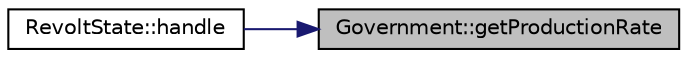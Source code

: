 digraph "Government::getProductionRate"
{
 // LATEX_PDF_SIZE
  edge [fontname="Helvetica",fontsize="10",labelfontname="Helvetica",labelfontsize="10"];
  node [fontname="Helvetica",fontsize="10",shape=record];
  rankdir="RL";
  Node1 [label="Government::getProductionRate",height=0.2,width=0.4,color="black", fillcolor="grey75", style="filled", fontcolor="black",tooltip="Gets the current production rate of the government."];
  Node1 -> Node2 [dir="back",color="midnightblue",fontsize="10",style="solid",fontname="Helvetica"];
  Node2 [label="RevoltState::handle",height=0.2,width=0.4,color="black", fillcolor="white", style="filled",URL="$classRevoltState.html#acbad174f543875c807178a9856258502",tooltip="Executes actions specific to the revolt state."];
}
